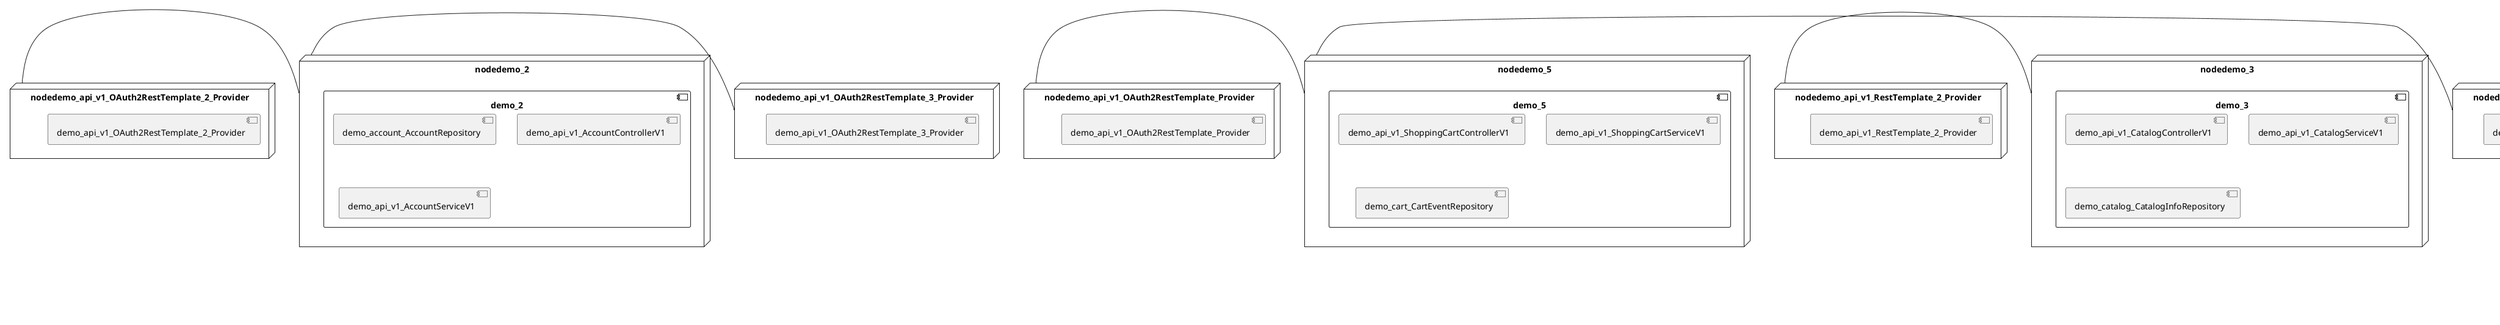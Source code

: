 @startuml
skinparam fixCircleLabelOverlapping true
skinparam componentStyle uml2
node nodedemo {
component demo {
[demo_api_v1_UserControllerV1] [[kbastani-spring-cloud-event-sourcing-example.system#_blw3AE7hEe-ue6lRly9cFQ]]
[demo_api_v1_UserServiceV1] [[kbastani-spring-cloud-event-sourcing-example.system#_blw3AE7hEe-ue6lRly9cFQ]]
[demo_user_UserRepository] [[kbastani-spring-cloud-event-sourcing-example.system#_blw3AE7hEe-ue6lRly9cFQ]]
}
}
node nodedemo_2 {
component demo_2 {
[demo_account_AccountRepository] [[kbastani-spring-cloud-event-sourcing-example.system#_blw3AE7hEe-ue6lRly9cFQ]]
[demo_api_v1_AccountControllerV1] [[kbastani-spring-cloud-event-sourcing-example.system#_blw3AE7hEe-ue6lRly9cFQ]]
[demo_api_v1_AccountServiceV1] [[kbastani-spring-cloud-event-sourcing-example.system#_blw3AE7hEe-ue6lRly9cFQ]]
}
}
node nodedemo_3 {
component demo_3 {
[demo_api_v1_CatalogControllerV1] [[kbastani-spring-cloud-event-sourcing-example.system#_blw3AE7hEe-ue6lRly9cFQ]]
[demo_api_v1_CatalogServiceV1] [[kbastani-spring-cloud-event-sourcing-example.system#_blw3AE7hEe-ue6lRly9cFQ]]
[demo_catalog_CatalogInfoRepository] [[kbastani-spring-cloud-event-sourcing-example.system#_blw3AE7hEe-ue6lRly9cFQ]]
}
}
node nodedemo_4 {
component demo_4 {
[DatabaseInitializer] [[kbastani-spring-cloud-event-sourcing-example.system#_blw3AE7hEe-ue6lRly9cFQ]]
[demo_api_v1_OrderControllerV1] [[kbastani-spring-cloud-event-sourcing-example.system#_blw3AE7hEe-ue6lRly9cFQ]]
[demo_api_v1_OrderServiceV1] [[kbastani-spring-cloud-event-sourcing-example.system#_blw3AE7hEe-ue6lRly9cFQ]]
[demo_config_DatabaseInitializer] [[kbastani-spring-cloud-event-sourcing-example.system#_blw3AE7hEe-ue6lRly9cFQ]]
[demo_invoice_InvoiceRepository] [[kbastani-spring-cloud-event-sourcing-example.system#_blw3AE7hEe-ue6lRly9cFQ]]
[demo_order_OrderEventRepository] [[kbastani-spring-cloud-event-sourcing-example.system#_blw3AE7hEe-ue6lRly9cFQ]]
[demo_order_OrderRepository] [[kbastani-spring-cloud-event-sourcing-example.system#_blw3AE7hEe-ue6lRly9cFQ]]
}
}
node nodedemo_5 {
component demo_5 {
[demo_api_v1_ShoppingCartControllerV1] [[kbastani-spring-cloud-event-sourcing-example.system#_blw3AE7hEe-ue6lRly9cFQ]]
[demo_api_v1_ShoppingCartServiceV1] [[kbastani-spring-cloud-event-sourcing-example.system#_blw3AE7hEe-ue6lRly9cFQ]]
[demo_cart_CartEventRepository] [[kbastani-spring-cloud-event-sourcing-example.system#_blw3AE7hEe-ue6lRly9cFQ]]
}
}
node nodedemo_6 {
component demo_6 {
[demo_UserController] [[kbastani-spring-cloud-event-sourcing-example.system#_blw3AE7hEe-ue6lRly9cFQ]]
[demo_UserRepository] [[kbastani-spring-cloud-event-sourcing-example.system#_blw3AE7hEe-ue6lRly9cFQ]]
[demo_UserService] [[kbastani-spring-cloud-event-sourcing-example.system#_blw3AE7hEe-ue6lRly9cFQ]]
[demo_login_UserController] [[kbastani-spring-cloud-event-sourcing-example.system#_blw3AE7hEe-ue6lRly9cFQ]]
}
}
node nodedemo_7 {
component demo_7 {
}
}
node nodedemo_v1 {
component demo_v1 {
[demo_v1_InventoryControllerV1] [[kbastani-spring-cloud-event-sourcing-example.system#_blw3AE7hEe-ue6lRly9cFQ]]
[demo_v1_InventoryServiceV1] [[kbastani-spring-cloud-event-sourcing-example.system#_blw3AE7hEe-ue6lRly9cFQ]]
}
}
node nodedemo_api_v1_OAuth2RestTemplate_2_Provider {
[demo_api_v1_OAuth2RestTemplate_2_Provider] [[kbastani-spring-cloud-event-sourcing-example.system#_blw3AE7hEe-ue6lRly9cFQ]]
}
node nodedemo_api_v1_OAuth2RestTemplate_3_Provider {
[demo_api_v1_OAuth2RestTemplate_3_Provider] [[kbastani-spring-cloud-event-sourcing-example.system#_blw3AE7hEe-ue6lRly9cFQ]]
}
node nodedemo_api_v1_OAuth2RestTemplate_Provider {
[demo_api_v1_OAuth2RestTemplate_Provider] [[kbastani-spring-cloud-event-sourcing-example.system#_blw3AE7hEe-ue6lRly9cFQ]]
}
node nodedemo_api_v1_RestTemplate_2_Provider {
[demo_api_v1_RestTemplate_2_Provider] [[kbastani-spring-cloud-event-sourcing-example.system#_blw3AE7hEe-ue6lRly9cFQ]]
}
node nodedemo_api_v1_RestTemplate_Provider {
[demo_api_v1_RestTemplate_Provider] [[kbastani-spring-cloud-event-sourcing-example.system#_blw3AE7hEe-ue6lRly9cFQ]]
}
node nodedemo_inventory_InventoryRepository_Provider {
[demo_inventory_InventoryRepository_Provider] [[kbastani-spring-cloud-event-sourcing-example.system#_blw3AE7hEe-ue6lRly9cFQ]]
}
node nodedemo_login_AuthenticationManager_Provider {
[demo_login_AuthenticationManager_Provider] [[kbastani-spring-cloud-event-sourcing-example.system#_blw3AE7hEe-ue6lRly9cFQ]]
}
node nodedemo_login_ClientDetailsService_Provider {
[demo_login_ClientDetailsService_Provider] [[kbastani-spring-cloud-event-sourcing-example.system#_blw3AE7hEe-ue6lRly9cFQ]]
}
node nodedemo_login_HttpSessionSecurityContextRepository_Provider {
[demo_login_HttpSessionSecurityContextRepository_Provider] [[kbastani-spring-cloud-event-sourcing-example.system#_blw3AE7hEe-ue6lRly9cFQ]]
}
node nodedemo_login_LoginController {
[demo_login_LoginController] [[kbastani-spring-cloud-event-sourcing-example.system#_blw3AE7hEe-ue6lRly9cFQ]]
}
node nodedemo_product_ProductRepository_Provider {
[demo_product_ProductRepository_Provider] [[kbastani-spring-cloud-event-sourcing-example.system#_blw3AE7hEe-ue6lRly9cFQ]]
}
node nodedemo_user_UserClientV1 {
[demo_user_UserClientV1] [[kbastani-spring-cloud-event-sourcing-example.system#_blw3AE7hEe-ue6lRly9cFQ]]
}
node nodedemo_v1_Session_Provider {
[demo_v1_Session_Provider] [[kbastani-spring-cloud-event-sourcing-example.system#_blw3AE7hEe-ue6lRly9cFQ]]
}
[nodedemo_api_v1_OAuth2RestTemplate_2_Provider] - [nodedemo_2]
[nodedemo_api_v1_OAuth2RestTemplate_3_Provider] - [nodedemo_2]
[nodedemo_api_v1_OAuth2RestTemplate_Provider] - [nodedemo_5]
[nodedemo_api_v1_RestTemplate_2_Provider] - [nodedemo_3]
[nodedemo_api_v1_RestTemplate_Provider] - [nodedemo_5]
[nodedemo_inventory_InventoryRepository_Provider] - [nodedemo_v1]
[nodedemo_login_AuthenticationManager_Provider] - [nodedemo_login_LoginController]
[nodedemo_login_ClientDetailsService_Provider] - [nodedemo_login_LoginController]
[nodedemo_login_HttpSessionSecurityContextRepository_Provider] - [nodedemo_login_LoginController]
[nodedemo_product_ProductRepository_Provider] - [nodedemo_v1]
[nodedemo_v1_Session_Provider] - [nodedemo_v1]
[nodedemo] - [nodedemo_user_UserClientV1]

@enduml
